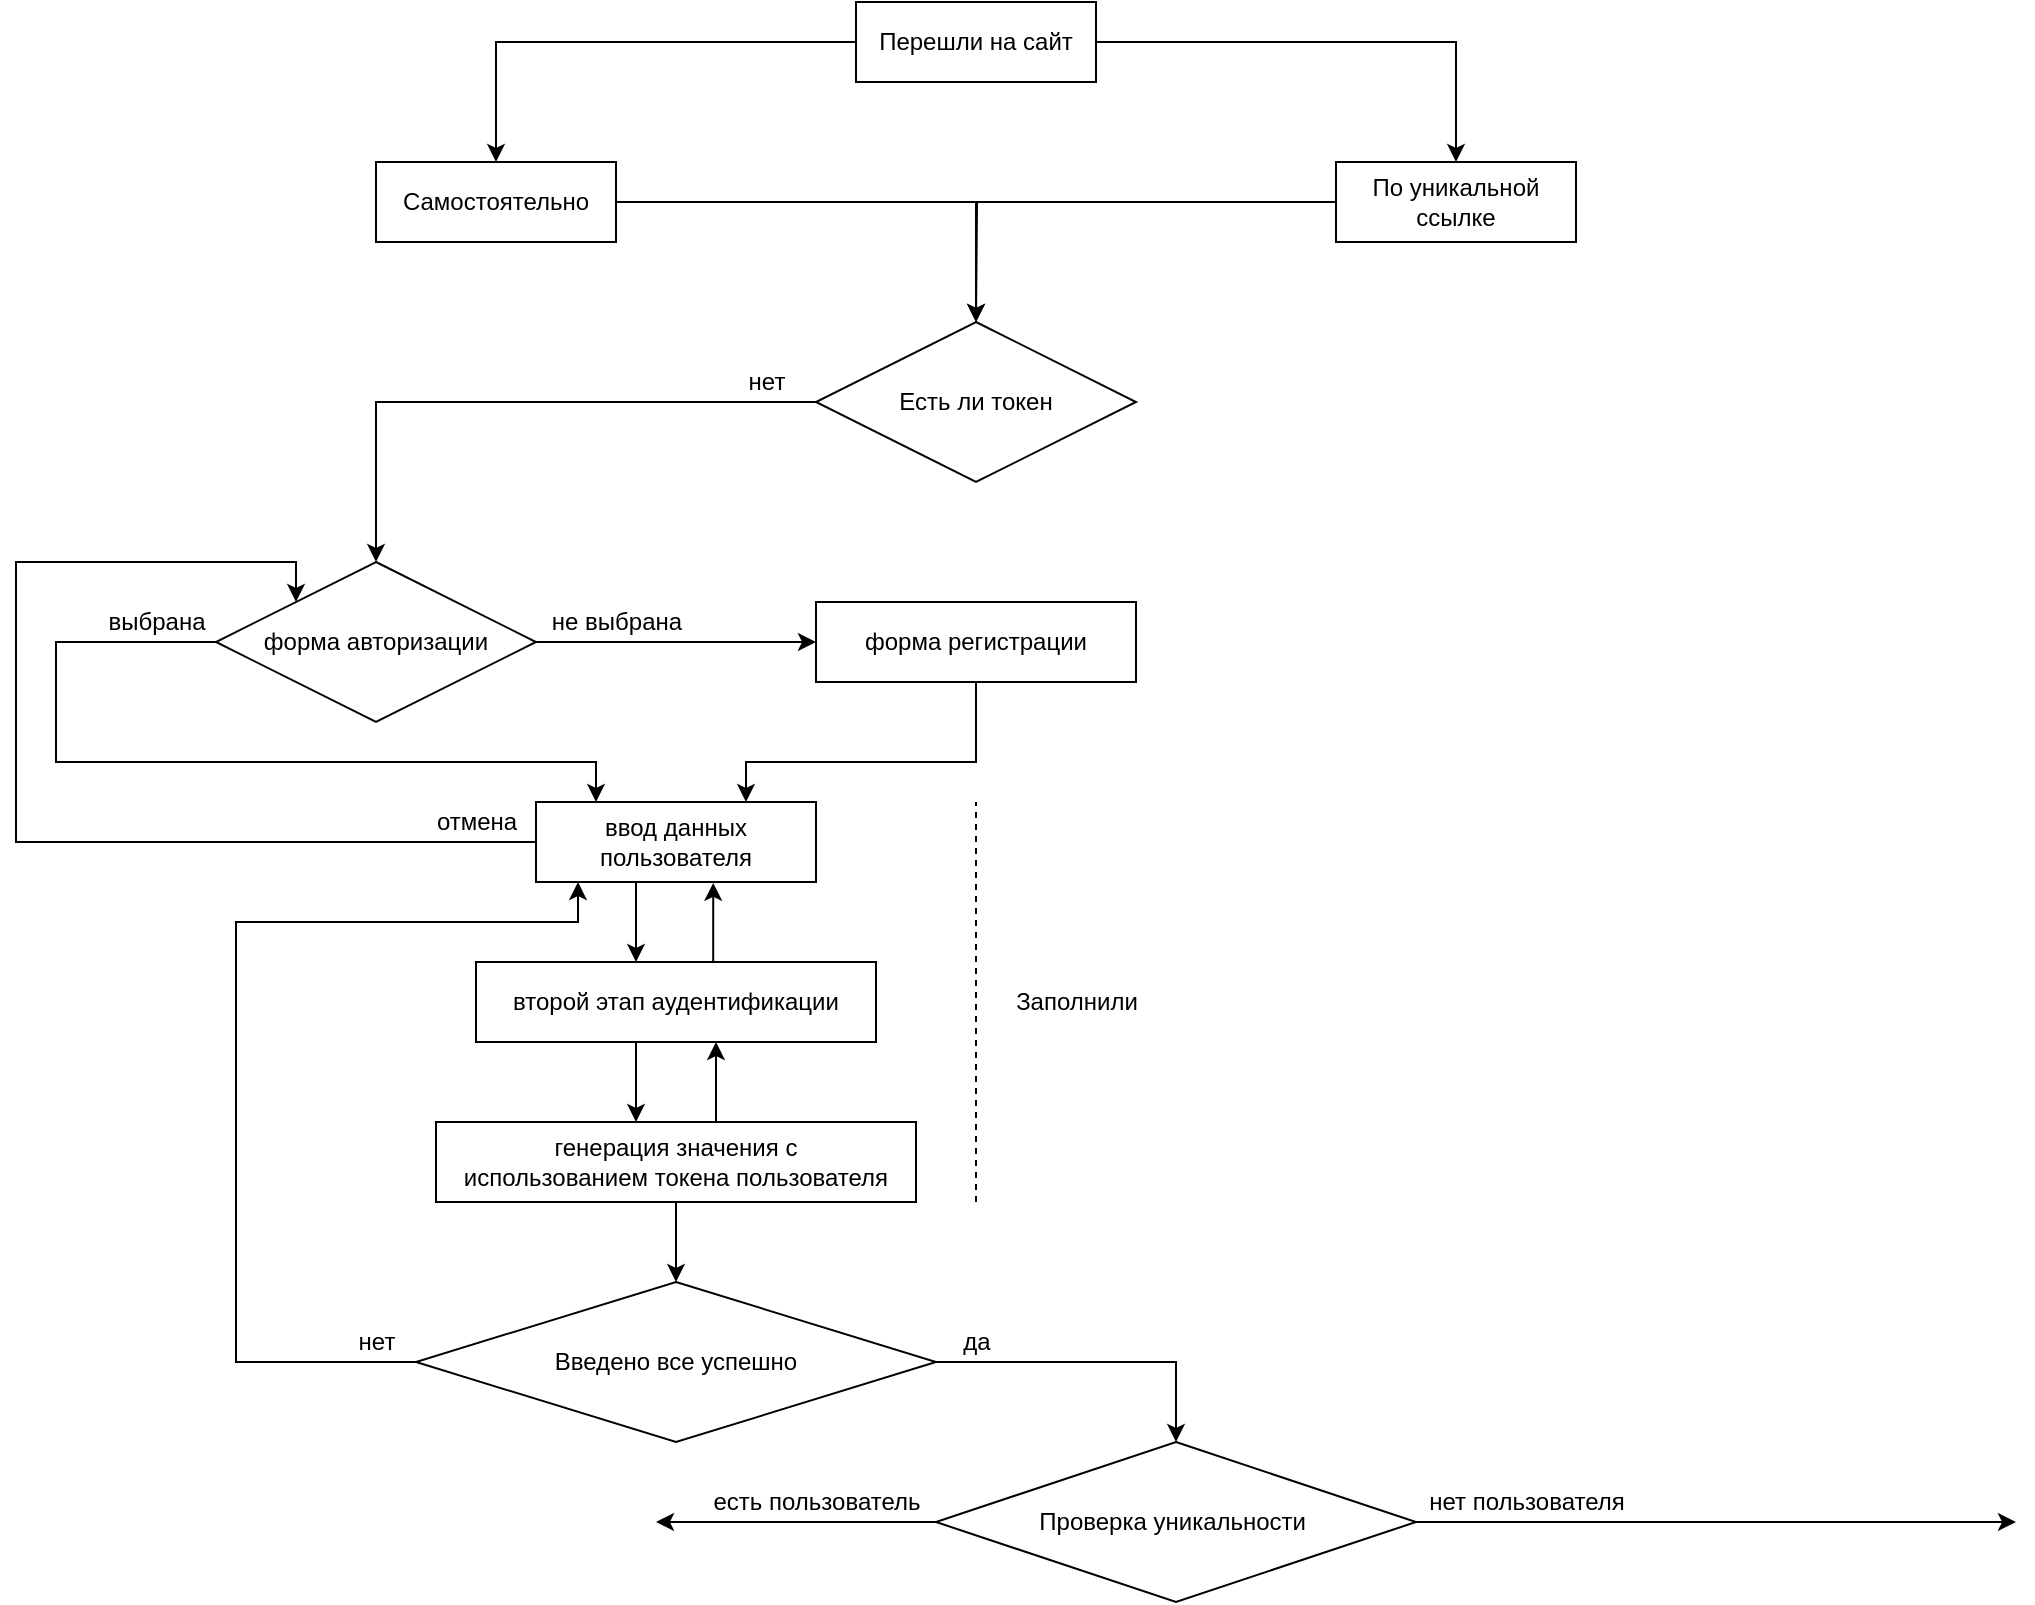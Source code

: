 <mxfile version="14.7.8" type="github">
  <diagram id="WMXwlDAuEzp5xiW4_SBh" name="Page-1">
    <mxGraphModel dx="2249" dy="762" grid="1" gridSize="10" guides="1" tooltips="1" connect="1" arrows="1" fold="1" page="1" pageScale="1" pageWidth="827" pageHeight="1169" math="0" shadow="0">
      <root>
        <mxCell id="0" />
        <mxCell id="1" parent="0" />
        <mxCell id="-7lrNRh9GsRdwLbHITOG-4" style="edgeStyle=orthogonalEdgeStyle;rounded=0;orthogonalLoop=1;jettySize=auto;html=1;entryX=0.5;entryY=0;entryDx=0;entryDy=0;" edge="1" parent="1" source="-7lrNRh9GsRdwLbHITOG-1" target="-7lrNRh9GsRdwLbHITOG-2">
          <mxGeometry relative="1" as="geometry" />
        </mxCell>
        <mxCell id="-7lrNRh9GsRdwLbHITOG-5" style="edgeStyle=orthogonalEdgeStyle;rounded=0;orthogonalLoop=1;jettySize=auto;html=1;" edge="1" parent="1" source="-7lrNRh9GsRdwLbHITOG-1" target="-7lrNRh9GsRdwLbHITOG-3">
          <mxGeometry relative="1" as="geometry" />
        </mxCell>
        <mxCell id="-7lrNRh9GsRdwLbHITOG-1" value="Перешли на сайт" style="rounded=0;whiteSpace=wrap;html=1;" vertex="1" parent="1">
          <mxGeometry x="360" y="40" width="120" height="40" as="geometry" />
        </mxCell>
        <mxCell id="-7lrNRh9GsRdwLbHITOG-16" style="edgeStyle=orthogonalEdgeStyle;rounded=0;orthogonalLoop=1;jettySize=auto;html=1;" edge="1" parent="1" source="-7lrNRh9GsRdwLbHITOG-2">
          <mxGeometry relative="1" as="geometry">
            <mxPoint x="420" y="200" as="targetPoint" />
            <Array as="points">
              <mxPoint x="420" y="140" />
            </Array>
          </mxGeometry>
        </mxCell>
        <mxCell id="-7lrNRh9GsRdwLbHITOG-2" value="Самостоятельно" style="rounded=0;whiteSpace=wrap;html=1;" vertex="1" parent="1">
          <mxGeometry x="120" y="120" width="120" height="40" as="geometry" />
        </mxCell>
        <mxCell id="-7lrNRh9GsRdwLbHITOG-17" style="edgeStyle=orthogonalEdgeStyle;rounded=0;orthogonalLoop=1;jettySize=auto;html=1;entryX=0.5;entryY=0;entryDx=0;entryDy=0;" edge="1" parent="1" source="-7lrNRh9GsRdwLbHITOG-3">
          <mxGeometry relative="1" as="geometry">
            <mxPoint x="420" y="200" as="targetPoint" />
          </mxGeometry>
        </mxCell>
        <mxCell id="-7lrNRh9GsRdwLbHITOG-3" value="По уникальной ссылке" style="rounded=0;whiteSpace=wrap;html=1;" vertex="1" parent="1">
          <mxGeometry x="600" y="120" width="120" height="40" as="geometry" />
        </mxCell>
        <mxCell id="-7lrNRh9GsRdwLbHITOG-18" style="edgeStyle=orthogonalEdgeStyle;rounded=0;orthogonalLoop=1;jettySize=auto;html=1;exitX=0;exitY=0.5;exitDx=0;exitDy=0;" edge="1" parent="1" source="-7lrNRh9GsRdwLbHITOG-23">
          <mxGeometry relative="1" as="geometry">
            <mxPoint x="120" y="320" as="targetPoint" />
            <mxPoint x="360" y="220" as="sourcePoint" />
            <Array as="points">
              <mxPoint x="120" y="240" />
            </Array>
          </mxGeometry>
        </mxCell>
        <mxCell id="-7lrNRh9GsRdwLbHITOG-24" style="edgeStyle=orthogonalEdgeStyle;rounded=0;orthogonalLoop=1;jettySize=auto;html=1;exitX=1;exitY=0.5;exitDx=0;exitDy=0;" edge="1" parent="1" source="-7lrNRh9GsRdwLbHITOG-29" target="-7lrNRh9GsRdwLbHITOG-21">
          <mxGeometry relative="1" as="geometry">
            <mxPoint x="200" y="340" as="sourcePoint" />
            <Array as="points" />
          </mxGeometry>
        </mxCell>
        <mxCell id="-7lrNRh9GsRdwLbHITOG-32" style="edgeStyle=orthogonalEdgeStyle;rounded=0;orthogonalLoop=1;jettySize=auto;html=1;entryX=0.75;entryY=0;entryDx=0;entryDy=0;" edge="1" parent="1" source="-7lrNRh9GsRdwLbHITOG-21" target="-7lrNRh9GsRdwLbHITOG-22">
          <mxGeometry relative="1" as="geometry">
            <Array as="points">
              <mxPoint x="420" y="420" />
              <mxPoint x="305" y="420" />
            </Array>
          </mxGeometry>
        </mxCell>
        <mxCell id="-7lrNRh9GsRdwLbHITOG-21" value="форма регистрации" style="rounded=0;whiteSpace=wrap;html=1;" vertex="1" parent="1">
          <mxGeometry x="340" y="340" width="160" height="40" as="geometry" />
        </mxCell>
        <mxCell id="-7lrNRh9GsRdwLbHITOG-27" style="edgeStyle=orthogonalEdgeStyle;rounded=0;orthogonalLoop=1;jettySize=auto;html=1;entryX=0;entryY=0;entryDx=0;entryDy=0;" edge="1" parent="1" source="-7lrNRh9GsRdwLbHITOG-22" target="-7lrNRh9GsRdwLbHITOG-29">
          <mxGeometry relative="1" as="geometry">
            <mxPoint x="40" y="340" as="targetPoint" />
            <Array as="points">
              <mxPoint x="-60" y="460" />
              <mxPoint x="-60" y="320" />
              <mxPoint x="80" y="320" />
            </Array>
          </mxGeometry>
        </mxCell>
        <mxCell id="-7lrNRh9GsRdwLbHITOG-47" style="edgeStyle=orthogonalEdgeStyle;rounded=0;orthogonalLoop=1;jettySize=auto;html=1;" edge="1" parent="1" source="-7lrNRh9GsRdwLbHITOG-22" target="-7lrNRh9GsRdwLbHITOG-36">
          <mxGeometry relative="1" as="geometry">
            <Array as="points">
              <mxPoint x="250" y="510" />
              <mxPoint x="250" y="510" />
            </Array>
          </mxGeometry>
        </mxCell>
        <mxCell id="-7lrNRh9GsRdwLbHITOG-22" value="ввод данных пользователя" style="rounded=0;whiteSpace=wrap;html=1;" vertex="1" parent="1">
          <mxGeometry x="200" y="440" width="140" height="40" as="geometry" />
        </mxCell>
        <mxCell id="-7lrNRh9GsRdwLbHITOG-23" value="Есть ли токен" style="rhombus;whiteSpace=wrap;html=1;" vertex="1" parent="1">
          <mxGeometry x="340" y="200" width="160" height="80" as="geometry" />
        </mxCell>
        <mxCell id="-7lrNRh9GsRdwLbHITOG-25" value="не выбрана" style="text;html=1;align=center;verticalAlign=middle;resizable=0;points=[];autosize=1;strokeColor=none;" vertex="1" parent="1">
          <mxGeometry x="200" y="340" width="80" height="20" as="geometry" />
        </mxCell>
        <mxCell id="-7lrNRh9GsRdwLbHITOG-26" value="нет" style="text;html=1;align=center;verticalAlign=middle;resizable=0;points=[];autosize=1;strokeColor=none;" vertex="1" parent="1">
          <mxGeometry x="300" y="220" width="30" height="20" as="geometry" />
        </mxCell>
        <mxCell id="-7lrNRh9GsRdwLbHITOG-28" value="отмена" style="text;html=1;align=center;verticalAlign=middle;resizable=0;points=[];autosize=1;strokeColor=none;" vertex="1" parent="1">
          <mxGeometry x="140" y="440" width="60" height="20" as="geometry" />
        </mxCell>
        <mxCell id="-7lrNRh9GsRdwLbHITOG-30" style="edgeStyle=orthogonalEdgeStyle;rounded=0;orthogonalLoop=1;jettySize=auto;html=1;" edge="1" parent="1" source="-7lrNRh9GsRdwLbHITOG-29">
          <mxGeometry relative="1" as="geometry">
            <mxPoint x="230" y="440" as="targetPoint" />
            <Array as="points">
              <mxPoint x="-40" y="360" />
              <mxPoint x="-40" y="420" />
              <mxPoint x="230" y="420" />
              <mxPoint x="230" y="440" />
            </Array>
          </mxGeometry>
        </mxCell>
        <mxCell id="-7lrNRh9GsRdwLbHITOG-29" value="форма авторизации" style="rhombus;whiteSpace=wrap;html=1;" vertex="1" parent="1">
          <mxGeometry x="40" y="320" width="160" height="80" as="geometry" />
        </mxCell>
        <mxCell id="-7lrNRh9GsRdwLbHITOG-31" value="выбрана" style="text;html=1;align=center;verticalAlign=middle;resizable=0;points=[];autosize=1;strokeColor=none;" vertex="1" parent="1">
          <mxGeometry x="-20" y="340" width="60" height="20" as="geometry" />
        </mxCell>
        <mxCell id="-7lrNRh9GsRdwLbHITOG-51" style="edgeStyle=orthogonalEdgeStyle;rounded=0;orthogonalLoop=1;jettySize=auto;html=1;" edge="1" parent="1" source="-7lrNRh9GsRdwLbHITOG-36">
          <mxGeometry relative="1" as="geometry">
            <mxPoint x="250" y="600" as="targetPoint" />
            <Array as="points">
              <mxPoint x="250" y="600" />
            </Array>
          </mxGeometry>
        </mxCell>
        <mxCell id="-7lrNRh9GsRdwLbHITOG-52" style="edgeStyle=orthogonalEdgeStyle;rounded=0;orthogonalLoop=1;jettySize=auto;html=1;entryX=0.633;entryY=1.011;entryDx=0;entryDy=0;entryPerimeter=0;" edge="1" parent="1" source="-7lrNRh9GsRdwLbHITOG-36" target="-7lrNRh9GsRdwLbHITOG-22">
          <mxGeometry relative="1" as="geometry">
            <Array as="points">
              <mxPoint x="289" y="500" />
            </Array>
          </mxGeometry>
        </mxCell>
        <mxCell id="-7lrNRh9GsRdwLbHITOG-36" value="второй этап аудентификации" style="whiteSpace=wrap;html=1;" vertex="1" parent="1">
          <mxGeometry x="170" y="520" width="200" height="40" as="geometry" />
        </mxCell>
        <mxCell id="-7lrNRh9GsRdwLbHITOG-49" style="edgeStyle=orthogonalEdgeStyle;rounded=0;orthogonalLoop=1;jettySize=auto;html=1;" edge="1" parent="1" source="-7lrNRh9GsRdwLbHITOG-39" target="-7lrNRh9GsRdwLbHITOG-36">
          <mxGeometry relative="1" as="geometry">
            <Array as="points">
              <mxPoint x="290" y="580" />
              <mxPoint x="290" y="580" />
            </Array>
          </mxGeometry>
        </mxCell>
        <mxCell id="-7lrNRh9GsRdwLbHITOG-57" style="edgeStyle=orthogonalEdgeStyle;rounded=0;orthogonalLoop=1;jettySize=auto;html=1;" edge="1" parent="1" source="-7lrNRh9GsRdwLbHITOG-39">
          <mxGeometry relative="1" as="geometry">
            <mxPoint x="270" y="680" as="targetPoint" />
          </mxGeometry>
        </mxCell>
        <mxCell id="-7lrNRh9GsRdwLbHITOG-39" value="генерация значения с&lt;br&gt;использованием токена пользователя" style="whiteSpace=wrap;html=1;" vertex="1" parent="1">
          <mxGeometry x="150" y="600" width="240" height="40" as="geometry" />
        </mxCell>
        <mxCell id="-7lrNRh9GsRdwLbHITOG-55" value="" style="endArrow=none;dashed=1;html=1;" edge="1" parent="1">
          <mxGeometry width="50" height="50" relative="1" as="geometry">
            <mxPoint x="420" y="640" as="sourcePoint" />
            <mxPoint x="420" y="440" as="targetPoint" />
          </mxGeometry>
        </mxCell>
        <mxCell id="-7lrNRh9GsRdwLbHITOG-56" value="Заполнили" style="text;html=1;align=center;verticalAlign=middle;resizable=0;points=[];autosize=1;strokeColor=none;" vertex="1" parent="1">
          <mxGeometry x="430" y="530" width="80" height="20" as="geometry" />
        </mxCell>
        <mxCell id="-7lrNRh9GsRdwLbHITOG-61" style="edgeStyle=orthogonalEdgeStyle;rounded=0;orthogonalLoop=1;jettySize=auto;html=1;entryX=0.15;entryY=1;entryDx=0;entryDy=0;entryPerimeter=0;" edge="1" parent="1" source="-7lrNRh9GsRdwLbHITOG-59" target="-7lrNRh9GsRdwLbHITOG-22">
          <mxGeometry relative="1" as="geometry">
            <mxPoint x="30" y="720" as="targetPoint" />
            <Array as="points">
              <mxPoint x="50" y="720" />
              <mxPoint x="50" y="500" />
              <mxPoint x="221" y="500" />
            </Array>
          </mxGeometry>
        </mxCell>
        <mxCell id="-7lrNRh9GsRdwLbHITOG-63" style="edgeStyle=orthogonalEdgeStyle;rounded=0;orthogonalLoop=1;jettySize=auto;html=1;exitX=1;exitY=0.5;exitDx=0;exitDy=0;" edge="1" parent="1" source="-7lrNRh9GsRdwLbHITOG-59">
          <mxGeometry relative="1" as="geometry">
            <mxPoint x="520" y="760" as="targetPoint" />
            <Array as="points">
              <mxPoint x="520" y="720" />
            </Array>
          </mxGeometry>
        </mxCell>
        <mxCell id="-7lrNRh9GsRdwLbHITOG-59" value="Введено все успешно" style="rhombus;whiteSpace=wrap;html=1;" vertex="1" parent="1">
          <mxGeometry x="140" y="680" width="260" height="80" as="geometry" />
        </mxCell>
        <mxCell id="-7lrNRh9GsRdwLbHITOG-62" value="нет" style="text;html=1;align=center;verticalAlign=middle;resizable=0;points=[];autosize=1;strokeColor=none;" vertex="1" parent="1">
          <mxGeometry x="105" y="700" width="30" height="20" as="geometry" />
        </mxCell>
        <mxCell id="-7lrNRh9GsRdwLbHITOG-64" value="да" style="text;html=1;align=center;verticalAlign=middle;resizable=0;points=[];autosize=1;strokeColor=none;" vertex="1" parent="1">
          <mxGeometry x="405" y="700" width="30" height="20" as="geometry" />
        </mxCell>
        <mxCell id="-7lrNRh9GsRdwLbHITOG-66" style="edgeStyle=orthogonalEdgeStyle;rounded=0;orthogonalLoop=1;jettySize=auto;html=1;" edge="1" parent="1" source="-7lrNRh9GsRdwLbHITOG-65">
          <mxGeometry relative="1" as="geometry">
            <mxPoint x="260" y="800" as="targetPoint" />
          </mxGeometry>
        </mxCell>
        <mxCell id="-7lrNRh9GsRdwLbHITOG-68" style="edgeStyle=orthogonalEdgeStyle;rounded=0;orthogonalLoop=1;jettySize=auto;html=1;exitX=1;exitY=0.5;exitDx=0;exitDy=0;" edge="1" parent="1" source="-7lrNRh9GsRdwLbHITOG-65">
          <mxGeometry relative="1" as="geometry">
            <mxPoint x="940" y="800" as="targetPoint" />
          </mxGeometry>
        </mxCell>
        <mxCell id="-7lrNRh9GsRdwLbHITOG-65" value="Проверка уникальности&amp;nbsp;" style="rhombus;whiteSpace=wrap;html=1;" vertex="1" parent="1">
          <mxGeometry x="400" y="760" width="240" height="80" as="geometry" />
        </mxCell>
        <mxCell id="-7lrNRh9GsRdwLbHITOG-67" value="есть пользователь" style="text;html=1;align=center;verticalAlign=middle;resizable=0;points=[];autosize=1;strokeColor=none;" vertex="1" parent="1">
          <mxGeometry x="280" y="780" width="120" height="20" as="geometry" />
        </mxCell>
        <mxCell id="-7lrNRh9GsRdwLbHITOG-69" value="нет пользователя" style="text;html=1;align=center;verticalAlign=middle;resizable=0;points=[];autosize=1;strokeColor=none;" vertex="1" parent="1">
          <mxGeometry x="640" y="780" width="110" height="20" as="geometry" />
        </mxCell>
      </root>
    </mxGraphModel>
  </diagram>
</mxfile>
